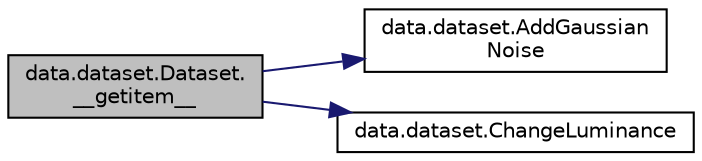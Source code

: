 digraph "data.dataset.Dataset.__getitem__"
{
 // LATEX_PDF_SIZE
  edge [fontname="Helvetica",fontsize="10",labelfontname="Helvetica",labelfontsize="10"];
  node [fontname="Helvetica",fontsize="10",shape=record];
  rankdir="LR";
  Node1 [label="data.dataset.Dataset.\l__getitem__",height=0.2,width=0.4,color="black", fillcolor="grey75", style="filled", fontcolor="black",tooltip=" "];
  Node1 -> Node2 [color="midnightblue",fontsize="10",style="solid",fontname="Helvetica"];
  Node2 [label="data.dataset.AddGaussian\lNoise",height=0.2,width=0.4,color="black", fillcolor="white", style="filled",URL="$namespacedata_1_1dataset.html#a9d17b7ce161386c60483c82a877314d0",tooltip=" "];
  Node1 -> Node3 [color="midnightblue",fontsize="10",style="solid",fontname="Helvetica"];
  Node3 [label="data.dataset.ChangeLuminance",height=0.2,width=0.4,color="black", fillcolor="white", style="filled",URL="$namespacedata_1_1dataset.html#a4f8359606b87375eb169724c39b8d727",tooltip=" "];
}
